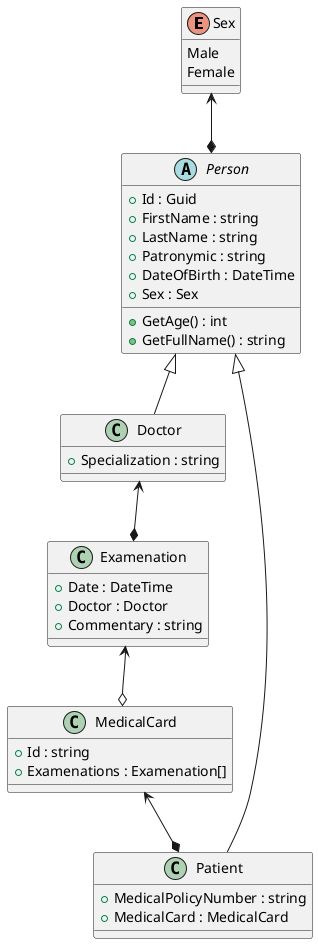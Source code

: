 ﻿@startuml
'https://plantuml.com/class-diagram

enum Sex {
    Male
    Female
}

Sex <--* Person
abstract class Person {
    + Id : Guid
    + FirstName : string
    + LastName : string
    + Patronymic : string
    + DateOfBirth : DateTime
    + Sex : Sex
    
    + GetAge() : int
    + GetFullName() : string
}

Person <|-- Doctor
class Doctor {
    + Specialization : string
}

Doctor <--* Examenation
class Examenation {
    + Date : DateTime
    + Doctor : Doctor
    + Commentary : string
}

Examenation <--o MedicalCard
class MedicalCard {
    + Id : string
    + Examenations : Examenation[]
}

Person <|-- Patient
MedicalCard <--* Patient
class Patient {
    + MedicalPolicyNumber : string
    + MedicalCard : MedicalCard
}

@enduml